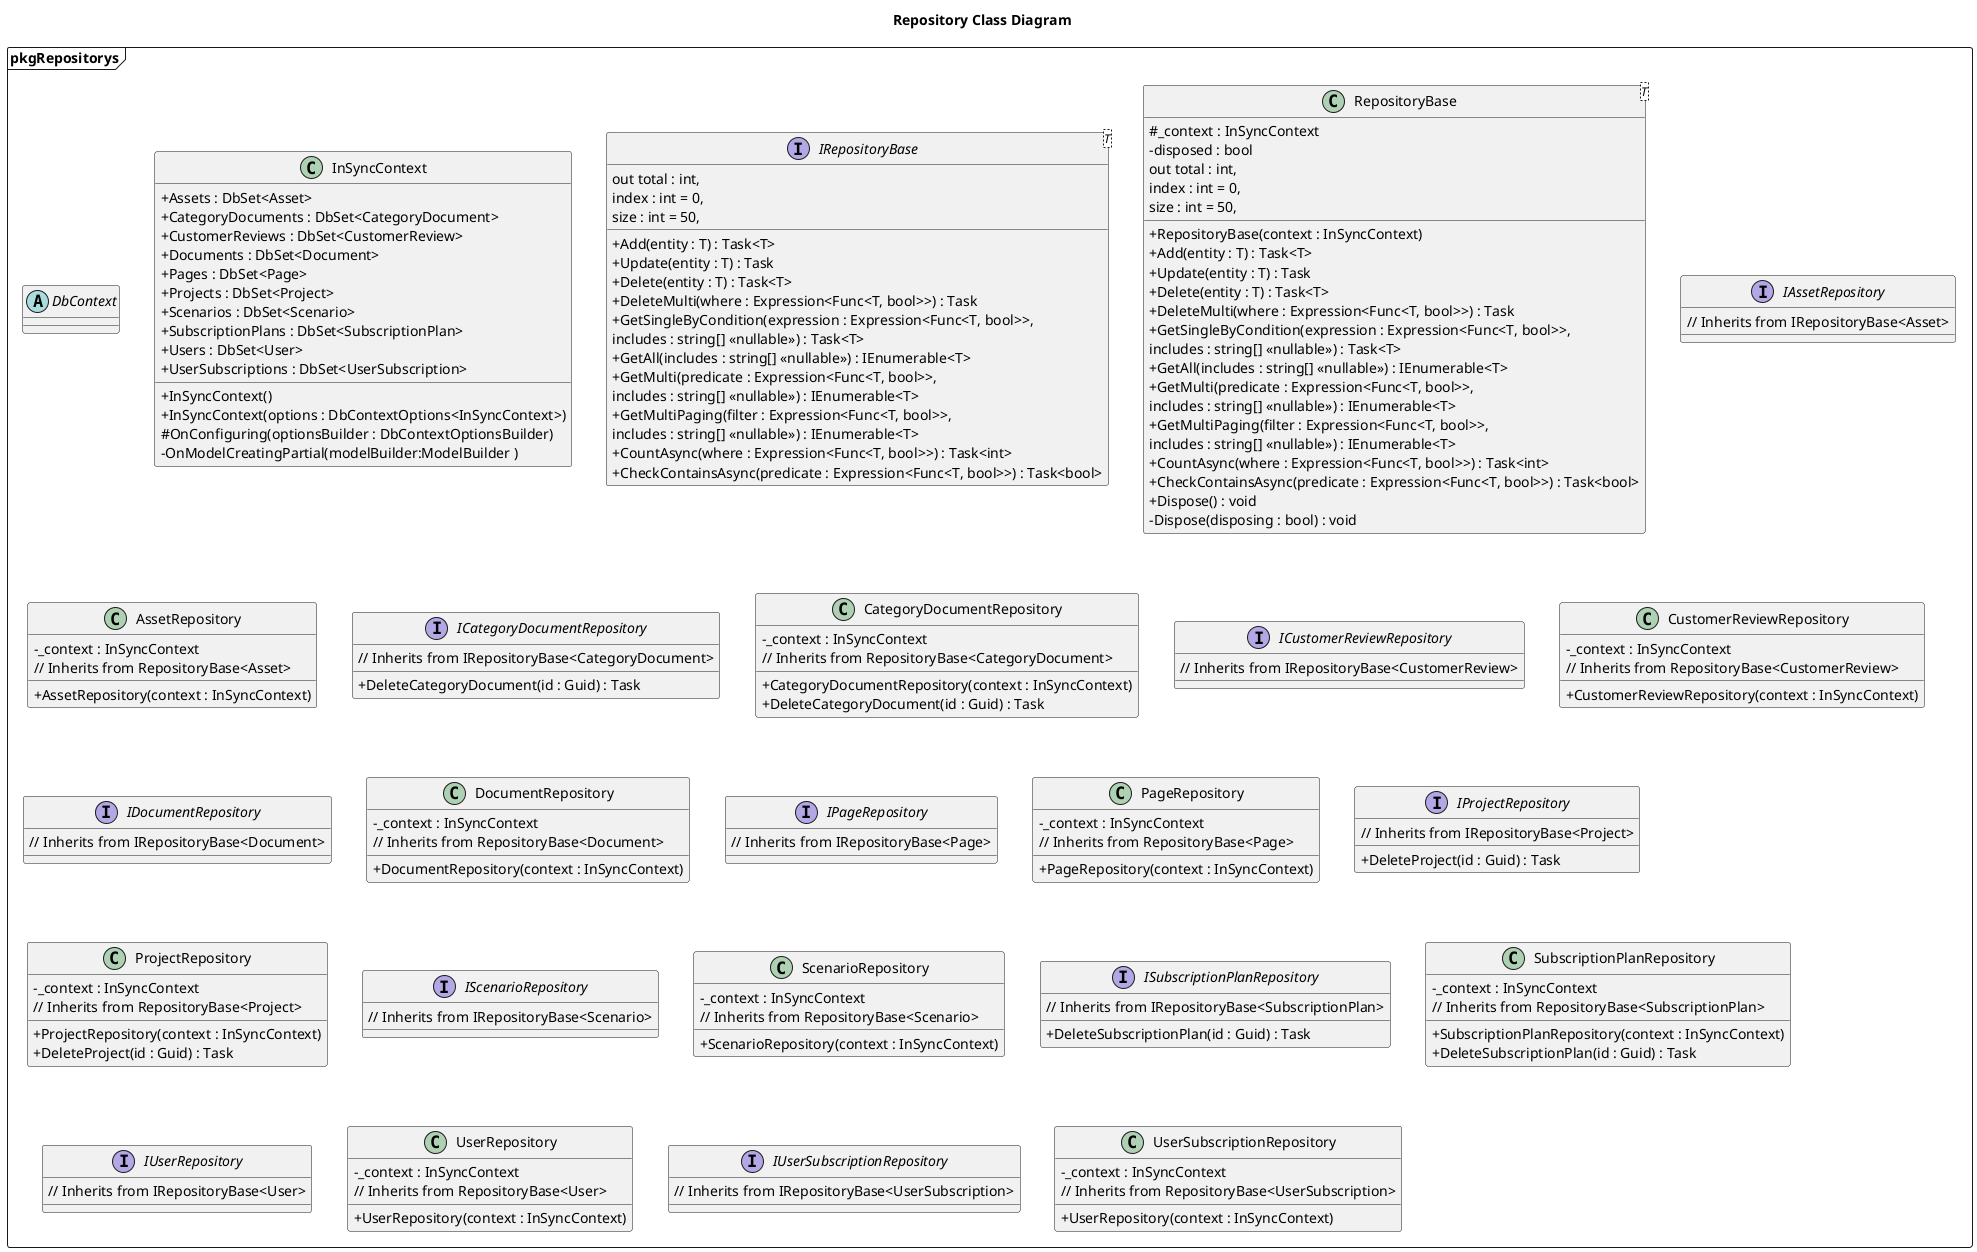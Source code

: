 @startuml Repositorys
skinparam classAttributeIconSize 0
skinparam classAttributeIconSize 0
Title Repository Class Diagram

'Character	Visibility
'-			private
'#			protected
'~			package private
'+			public

'Extension	<|--	Quan hệ mở rộng từ (là extends hoặc implements nhưng ko có annotations trong code)
'Composition	*--	 Quan hệ gắn kết chặt chẽ : part - of
'Aggregation	o--	Quan hệ liên kết giữa hai thực thể : use, has
'Association	||	Quan hệ liên kết giữa hai thực thể : use, has, contains
'Inheritance	<|--	Quan hệ mở rộng từ (là extends hoặc implements nhưng
'ko có annotations trong code)'


package pkgRepositorys <<Frame>>{
!startsub DbContext
abstract DbContext {
}
!endsub

!startsub InSyncContext
class InSyncContext {
    + InSyncContext()
    + InSyncContext(options : DbContextOptions<InSyncContext>)
    + Assets : DbSet<Asset>
    + CategoryDocuments : DbSet<CategoryDocument>
    + CustomerReviews : DbSet<CustomerReview>
    + Documents : DbSet<Document>
    + Pages : DbSet<Page>
    + Projects : DbSet<Project>
    + Scenarios : DbSet<Scenario>
    + SubscriptionPlans : DbSet<SubscriptionPlan>
    + Users : DbSet<User>
    + UserSubscriptions : DbSet<UserSubscription>
    # OnConfiguring(optionsBuilder : DbContextOptionsBuilder)
    - OnModelCreatingPartial(modelBuilder:ModelBuilder )
}
!endsub

    
!startsub IRepositoryBase
interface IRepositoryBase<T> {
    + Add(entity : T) : Task<T>
    + Update(entity : T) : Task
    + Delete(entity : T) : Task<T>
    + DeleteMulti(where : Expression<Func<T, bool>>) : Task
    + GetSingleByCondition(expression : Expression<Func<T, bool>>, 
      includes : string[] <<nullable>>) : Task<T>
    + GetAll(includes : string[] <<nullable>>) : IEnumerable<T>
    + GetMulti(predicate : Expression<Func<T, bool>>, 
      includes : string[] <<nullable>>) : IEnumerable<T>
    + GetMultiPaging(filter : Expression<Func<T, bool>>, 
      out total : int, 
      index : int = 0, 
      size : int = 50, 
      includes : string[] <<nullable>>) : IEnumerable<T>
    + CountAsync(where : Expression<Func<T, bool>>) : Task<int>
    + CheckContainsAsync(predicate : Expression<Func<T, bool>>) : Task<bool>
}

!endsub

!startsub RepositoryBase

class RepositoryBase<T>    {
    # _context : InSyncContext
    - disposed : bool
    + RepositoryBase(context : InSyncContext)
    + Add(entity : T) : Task<T>
    + Update(entity : T) : Task
    + Delete(entity : T) : Task<T>
    + DeleteMulti(where : Expression<Func<T, bool>>) : Task
    + GetSingleByCondition(expression : Expression<Func<T, bool>>, 
      includes : string[] <<nullable>>) : Task<T>
    + GetAll(includes : string[] <<nullable>>) : IEnumerable<T>
    + GetMulti(predicate : Expression<Func<T, bool>>, 
      includes : string[] <<nullable>>) : IEnumerable<T>
    + GetMultiPaging(filter : Expression<Func<T, bool>>, 
      out total : int, 
      index : int = 0, 
      size : int = 50, 
      includes : string[] <<nullable>>) : IEnumerable<T>
    + CountAsync(where : Expression<Func<T, bool>>) : Task<int>
    + CheckContainsAsync(predicate : Expression<Func<T, bool>>) : Task<bool>
    + Dispose() : void
    - Dispose(disposing : bool) : void
}
!endsub



!startsub IAssetRepository


!endsub
 
!startsub AssetRepository
interface IAssetRepository    {
    // Inherits from IRepositoryBase<Asset>
}
class AssetRepository    {
    - _context : InSyncContext
    + AssetRepository(context : InSyncContext)
    // Inherits from RepositoryBase<Asset>
}

!endsub


!startsub ICategoryDocumentRepository
interface ICategoryDocumentRepository    {
    + DeleteCategoryDocument(id : Guid) : Task
    // Inherits from IRepositoryBase<CategoryDocument>
}
!endsub

!startsub CategoryDocumentRepository
class CategoryDocumentRepository    {
    - _context : InSyncContext
    + CategoryDocumentRepository(context : InSyncContext)
    + DeleteCategoryDocument(id : Guid) : Task
    // Inherits from RepositoryBase<CategoryDocument>
}
!endsub


!startsub ICustomerReviewRepository
interface ICustomerReviewRepository    {
    // Inherits from IRepositoryBase<CustomerReview>
}
!endsub

!startsub CustomerReviewRepository
class CustomerReviewRepository    {
    - _context : InSyncContext
    + CustomerReviewRepository(context : InSyncContext)
    // Inherits from RepositoryBase<CustomerReview>
}
!endsub


!startsub IDocumentRepository
interface IDocumentRepository    {
    // Inherits from IRepositoryBase<Document>
}
!endsub

!startsub DocumentRepository
class DocumentRepository    {
    - _context : InSyncContext
    + DocumentRepository(context : InSyncContext)
    // Inherits from RepositoryBase<Document>
}
!endsub


!startsub IPageRepository
interface IPageRepository    {
    // Inherits from IRepositoryBase<Page>
}
!endsub

!startsub PageRepository
class PageRepository    {
    - _context : InSyncContext
    + PageRepository(context : InSyncContext)
    // Inherits from RepositoryBase<Page>
}
!endsub


!startsub IProjectRepository
interface IProjectRepository    {
    + DeleteProject(id : Guid) : Task
    // Inherits from IRepositoryBase<Project>
}
!endsub

!startsub ProjectRepository
class ProjectRepository    {
    - _context : InSyncContext
    + ProjectRepository(context : InSyncContext)
    + DeleteProject(id : Guid) : Task
    // Inherits from RepositoryBase<Project>
}
!endsub


!startsub IScenarioRepository
interface IScenarioRepository    {
    // Inherits from IRepositoryBase<Scenario>
}
!endsub

!startsub ScenarioRepository
class ScenarioRepository    {
    - _context : InSyncContext
    + ScenarioRepository(context : InSyncContext)
    // Inherits from RepositoryBase<Scenario>
}
!endsub



!startsub ISubscriptionPlanRepository
interface ISubscriptionPlanRepository    {
    + DeleteSubscriptionPlan(id : Guid) : Task
    // Inherits from IRepositoryBase<SubscriptionPlan>
}
!endsub

!startsub SubscriptionPlanRepository
class SubscriptionPlanRepository    {
    - _context : InSyncContext
    + SubscriptionPlanRepository(context : InSyncContext)
    + DeleteSubscriptionPlan(id : Guid) : Task
    // Inherits from RepositoryBase<SubscriptionPlan>
}
!endsub

!startsub IUserRepository
interface IUserRepository    {
    // Inherits from IRepositoryBase<User>
}
!endsub

!startsub UserRepository
class UserRepository    {
    - _context : InSyncContext
    + UserRepository(context : InSyncContext)
    // Inherits from RepositoryBase<User>
}
!endsub


!startsub IUserSubscriptionRepository
interface IUserSubscriptionRepository    {
    // Inherits from IRepositoryBase<UserSubscription>
}
!endsub

!startsub UserSubscriptionRepository
class UserSubscriptionRepository    {
    - _context : InSyncContext
    + UserRepository(context : InSyncContext)
    // Inherits from RepositoryBase<UserSubscription>
}
!endsub
}
@enduml
